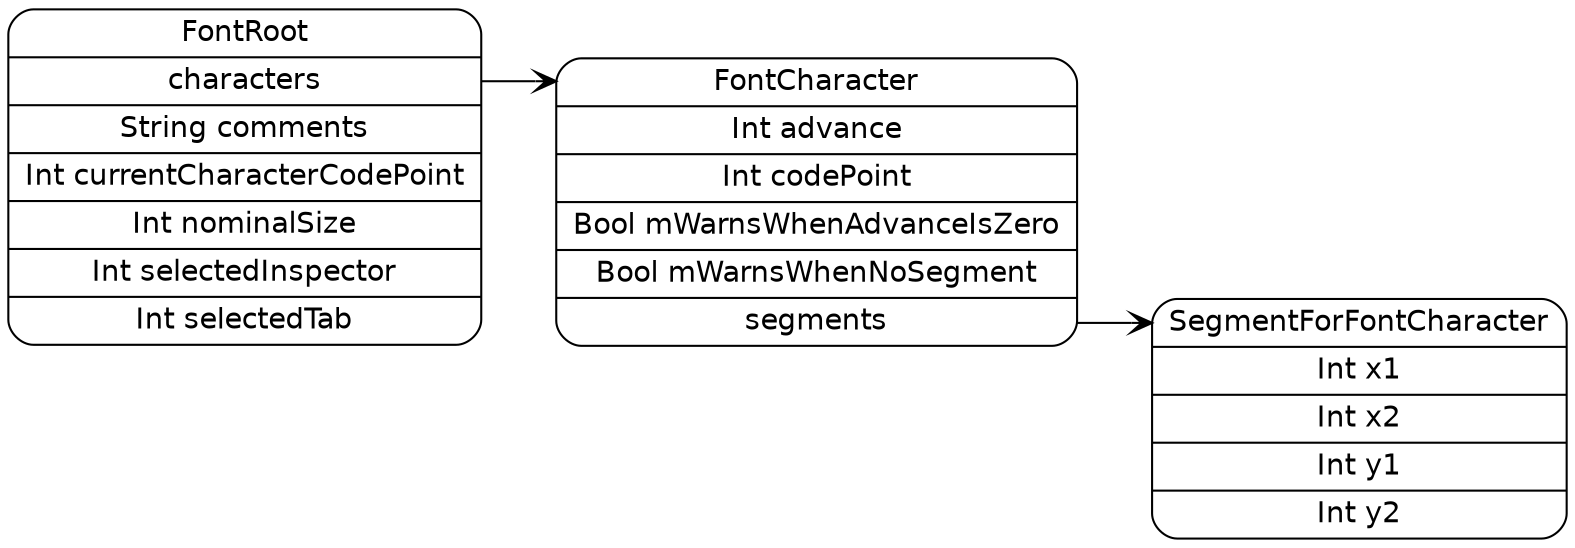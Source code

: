 digraph G {
  rankdir=LR ;
  node [shape=record fontname=helvetica style=rounded] ;
  FontRoot[label="<FontRoot>FontRoot|<characters>characters|String comments|Int currentCharacterCodePoint|Int nominalSize|Int selectedInspector|Int selectedTab"] ;
  FontCharacter[label="<FontCharacter>FontCharacter|Int advance|Int codePoint|Bool mWarnsWhenAdvanceIsZero|Bool mWarnsWhenNoSegment|<segments>segments"] ;
  SegmentForFontCharacter[label="<SegmentForFontCharacter>SegmentForFontCharacter|Int x1|Int x2|Int y1|Int y2"] ;
  FontRoot:characters -> FontCharacter:FontCharacter [dir=both arrowtail=none arrowhead=vee] ;
  FontCharacter:segments -> SegmentForFontCharacter:SegmentForFontCharacter [dir=both arrowtail=none arrowhead=vee] ;
}
